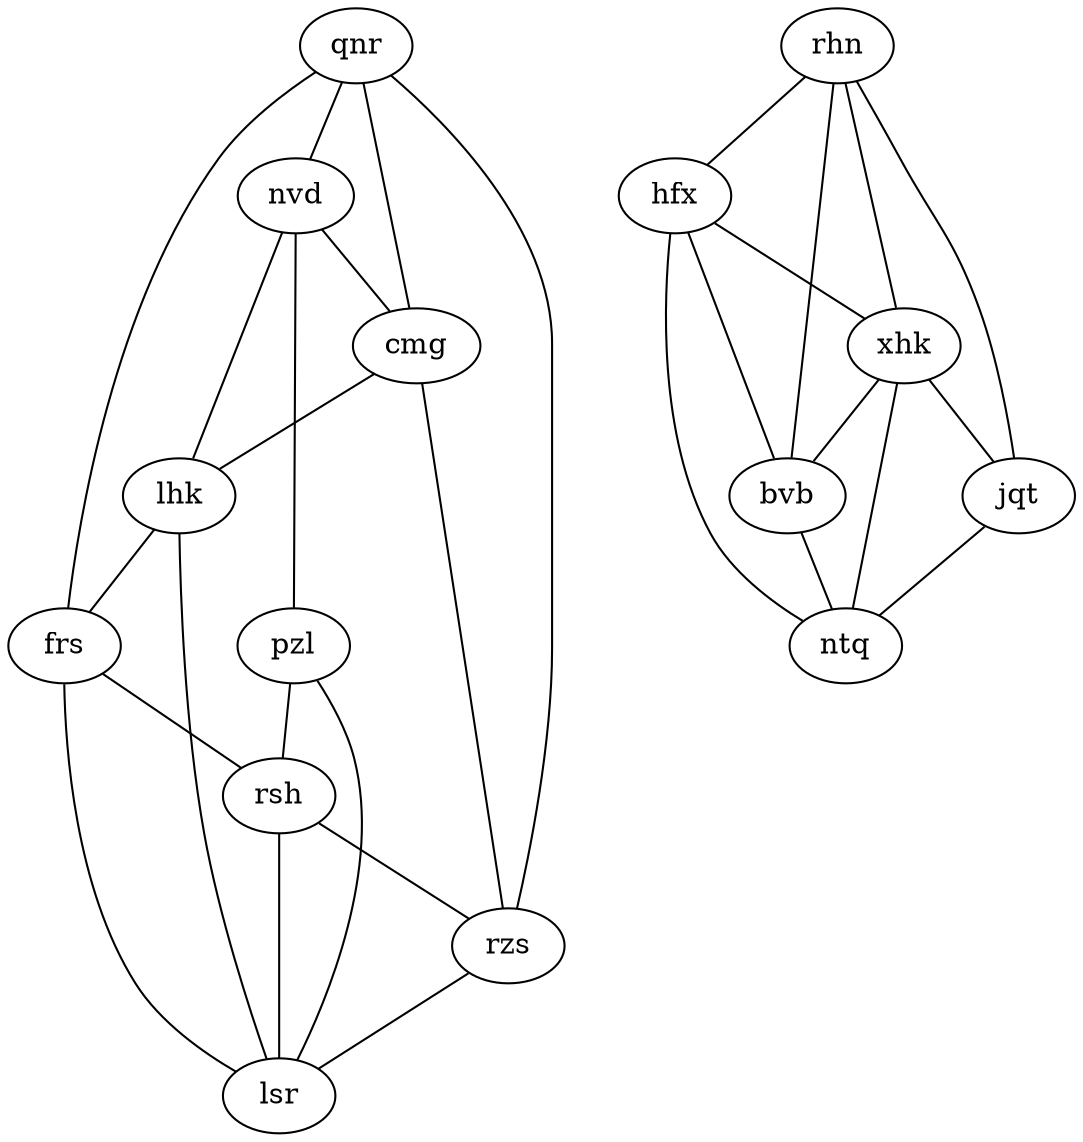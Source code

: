 strict graph G {
"qnr" -- "nvd"
"qnr" -- "cmg"
"qnr" -- "frs"
"qnr" -- "rzs"
"rhn" -- "hfx"
"rhn" -- "xhk"
"rhn" -- "jqt"
"rhn" -- "bvb"
"hfx" -- "rhn"
"hfx" -- "xhk"
"hfx" -- "ntq"
"hfx" -- "bvb"
"xhk" -- "rhn"
"xhk" -- "hfx"
"xhk" -- "ntq"
"xhk" -- "jqt"
"xhk" -- "bvb"
"nvd" -- "qnr"
"nvd" -- "cmg"
"nvd" -- "pzl"
"nvd" -- "lhk"
"cmg" -- "qnr"
"cmg" -- "nvd"
"cmg" -- "rzs"
"cmg" -- "lhk"
"pzl" -- "nvd"
"pzl" -- "rsh"
"pzl" -- "lsr"
"jqt" -- "rhn"
"jqt" -- "xhk"
"jqt" -- "ntq"
"bvb" -- "rhn"
"bvb" -- "hfx"
"bvb" -- "xhk"
"bvb" -- "ntq"
"lhk" -- "nvd"
"lhk" -- "cmg"
"lhk" -- "frs"
"lhk" -- "lsr"
"frs" -- "qnr"
"frs" -- "rsh"
"frs" -- "lsr"
"frs" -- "lhk"
"rsh" -- "pzl"
"rsh" -- "frs"
"rsh" -- "rzs"
"rsh" -- "lsr"
"rzs" -- "qnr"
"rzs" -- "cmg"
"rzs" -- "rsh"
"rzs" -- "lsr"
"ntq" -- "hfx"
"ntq" -- "xhk"
"ntq" -- "jqt"
"ntq" -- "bvb"
"lsr" -- "pzl"
"lsr" -- "rzs"
"lsr" -- "lhk"
"lsr" -- "frs"
"lsr" -- "rsh"
}